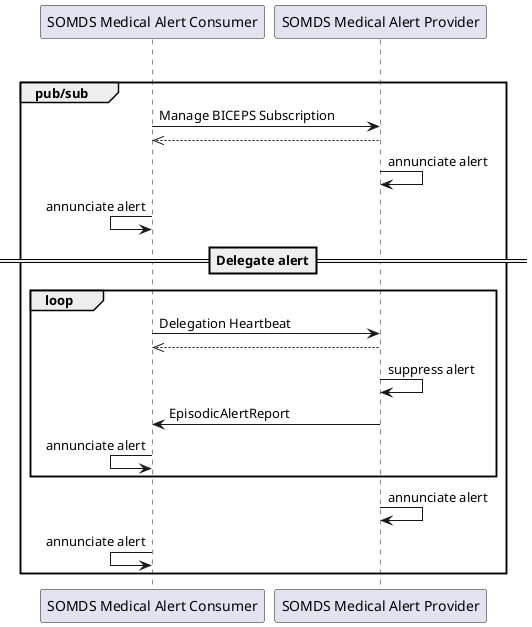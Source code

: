 @startuml

!global $str_sdc_sc = "SOMDS Medical Alert Consumer"
!global $str_sdc_sp = "SOMDS Medical Alert Provider"

participant "$str_sdc_sc" as sdc_sc
participant "$str_sdc_sp" as sdc_sp

group secured
    group pub/sub
        sdc_sc -> sdc_sp: Manage BICEPS Subscription
        sdc_sp -->> sdc_sc

    sdc_sp -> sdc_sp: annunciate alert
    sdc_sc <- sdc_sc: annunciate alert

    ==Delegate alert==
    loop
        sdc_sc -> sdc_sp: Delegation Heartbeat
        sdc_sp -->> sdc_sc
        sdc_sp -> sdc_sp: suppress alert
        sdc_sc <- sdc_sp: EpisodicAlertReport
        sdc_sc <- sdc_sc: annunciate alert
    end

    sdc_sp -> sdc_sp: annunciate alert
    sdc_sc <- sdc_sc: annunciate alert
end

@enduml